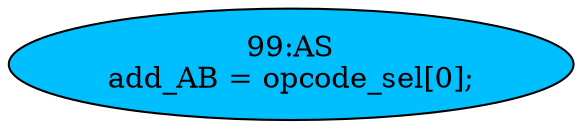 strict digraph "" {
	node [label="\N"];
	"99:AS"	 [ast="<pyverilog.vparser.ast.Assign object at 0x7f7a879fb390>",
		def_var="['add_AB']",
		fillcolor=deepskyblue,
		label="99:AS
add_AB = opcode_sel[0];",
		statements="[]",
		style=filled,
		typ=Assign,
		use_var="['opcode_sel']"];
}
